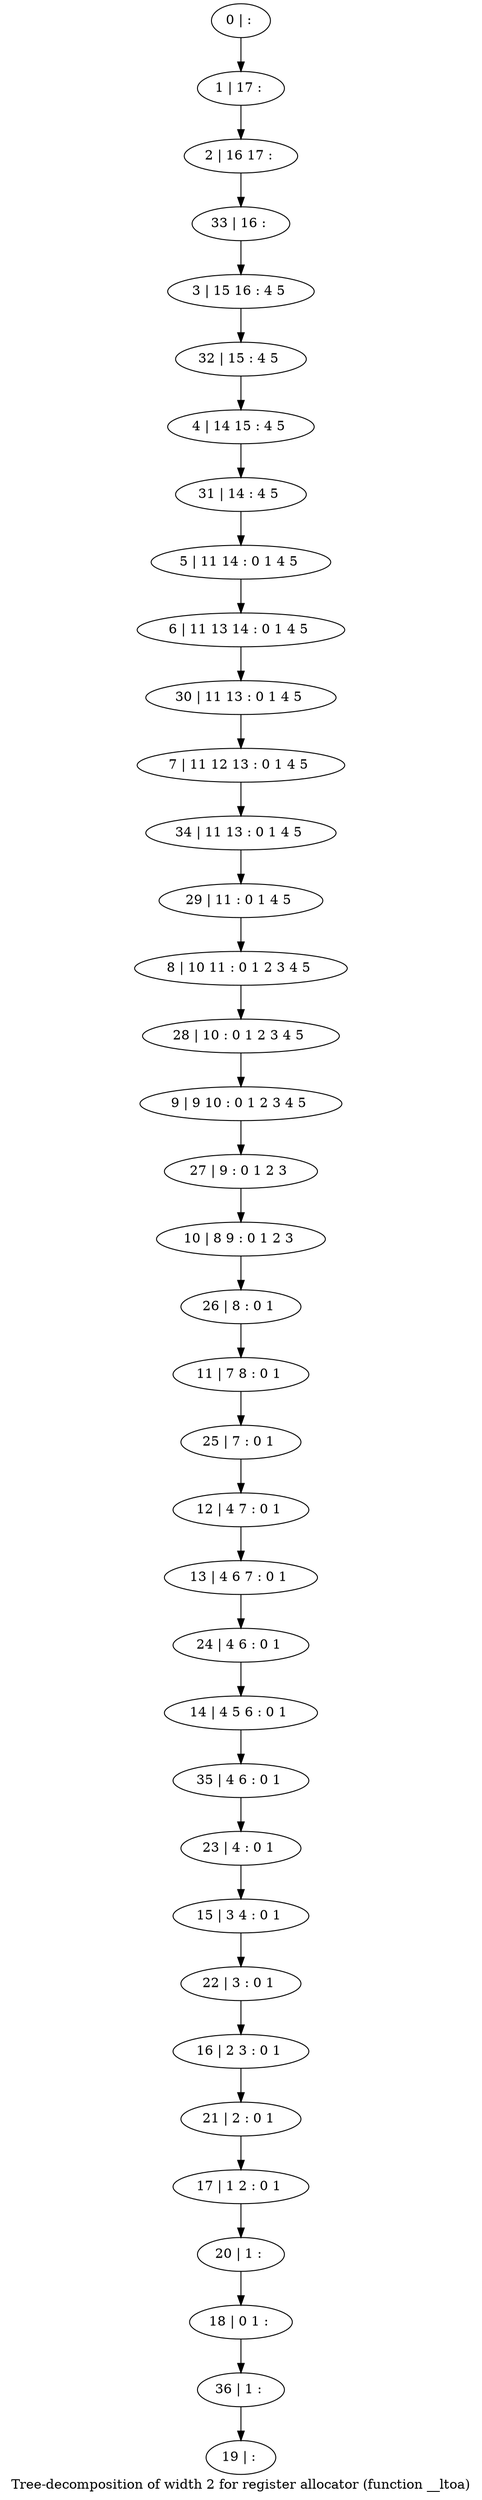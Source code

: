 digraph G {
graph [label="Tree-decomposition of width 2 for register allocator (function __ltoa)"]
0[label="0 | : "];
1[label="1 | 17 : "];
2[label="2 | 16 17 : "];
3[label="3 | 15 16 : 4 5 "];
4[label="4 | 14 15 : 4 5 "];
5[label="5 | 11 14 : 0 1 4 5 "];
6[label="6 | 11 13 14 : 0 1 4 5 "];
7[label="7 | 11 12 13 : 0 1 4 5 "];
8[label="8 | 10 11 : 0 1 2 3 4 5 "];
9[label="9 | 9 10 : 0 1 2 3 4 5 "];
10[label="10 | 8 9 : 0 1 2 3 "];
11[label="11 | 7 8 : 0 1 "];
12[label="12 | 4 7 : 0 1 "];
13[label="13 | 4 6 7 : 0 1 "];
14[label="14 | 4 5 6 : 0 1 "];
15[label="15 | 3 4 : 0 1 "];
16[label="16 | 2 3 : 0 1 "];
17[label="17 | 1 2 : 0 1 "];
18[label="18 | 0 1 : "];
19[label="19 | : "];
20[label="20 | 1 : "];
21[label="21 | 2 : 0 1 "];
22[label="22 | 3 : 0 1 "];
23[label="23 | 4 : 0 1 "];
24[label="24 | 4 6 : 0 1 "];
25[label="25 | 7 : 0 1 "];
26[label="26 | 8 : 0 1 "];
27[label="27 | 9 : 0 1 2 3 "];
28[label="28 | 10 : 0 1 2 3 4 5 "];
29[label="29 | 11 : 0 1 4 5 "];
30[label="30 | 11 13 : 0 1 4 5 "];
31[label="31 | 14 : 4 5 "];
32[label="32 | 15 : 4 5 "];
33[label="33 | 16 : "];
34[label="34 | 11 13 : 0 1 4 5 "];
35[label="35 | 4 6 : 0 1 "];
36[label="36 | 1 : "];
0->1 ;
1->2 ;
5->6 ;
12->13 ;
20->18 ;
17->20 ;
21->17 ;
16->21 ;
22->16 ;
15->22 ;
23->15 ;
24->14 ;
13->24 ;
25->12 ;
11->25 ;
26->11 ;
10->26 ;
27->10 ;
9->27 ;
28->9 ;
8->28 ;
29->8 ;
30->7 ;
6->30 ;
31->5 ;
4->31 ;
32->4 ;
3->32 ;
33->3 ;
2->33 ;
34->29 ;
7->34 ;
35->23 ;
14->35 ;
36->19 ;
18->36 ;
}

